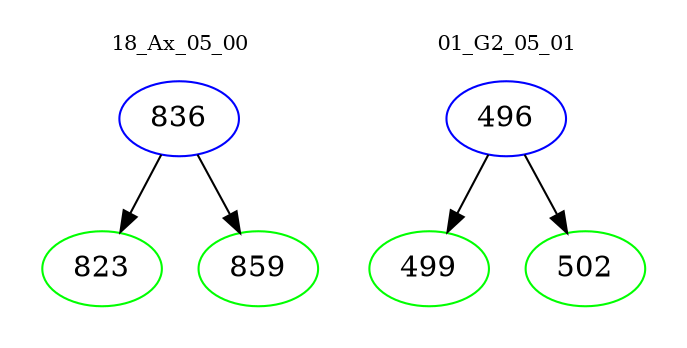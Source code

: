 digraph{
subgraph cluster_0 {
color = white
label = "18_Ax_05_00";
fontsize=10;
T0_836 [label="836", color="blue"]
T0_836 -> T0_823 [color="black"]
T0_823 [label="823", color="green"]
T0_836 -> T0_859 [color="black"]
T0_859 [label="859", color="green"]
}
subgraph cluster_1 {
color = white
label = "01_G2_05_01";
fontsize=10;
T1_496 [label="496", color="blue"]
T1_496 -> T1_499 [color="black"]
T1_499 [label="499", color="green"]
T1_496 -> T1_502 [color="black"]
T1_502 [label="502", color="green"]
}
}
